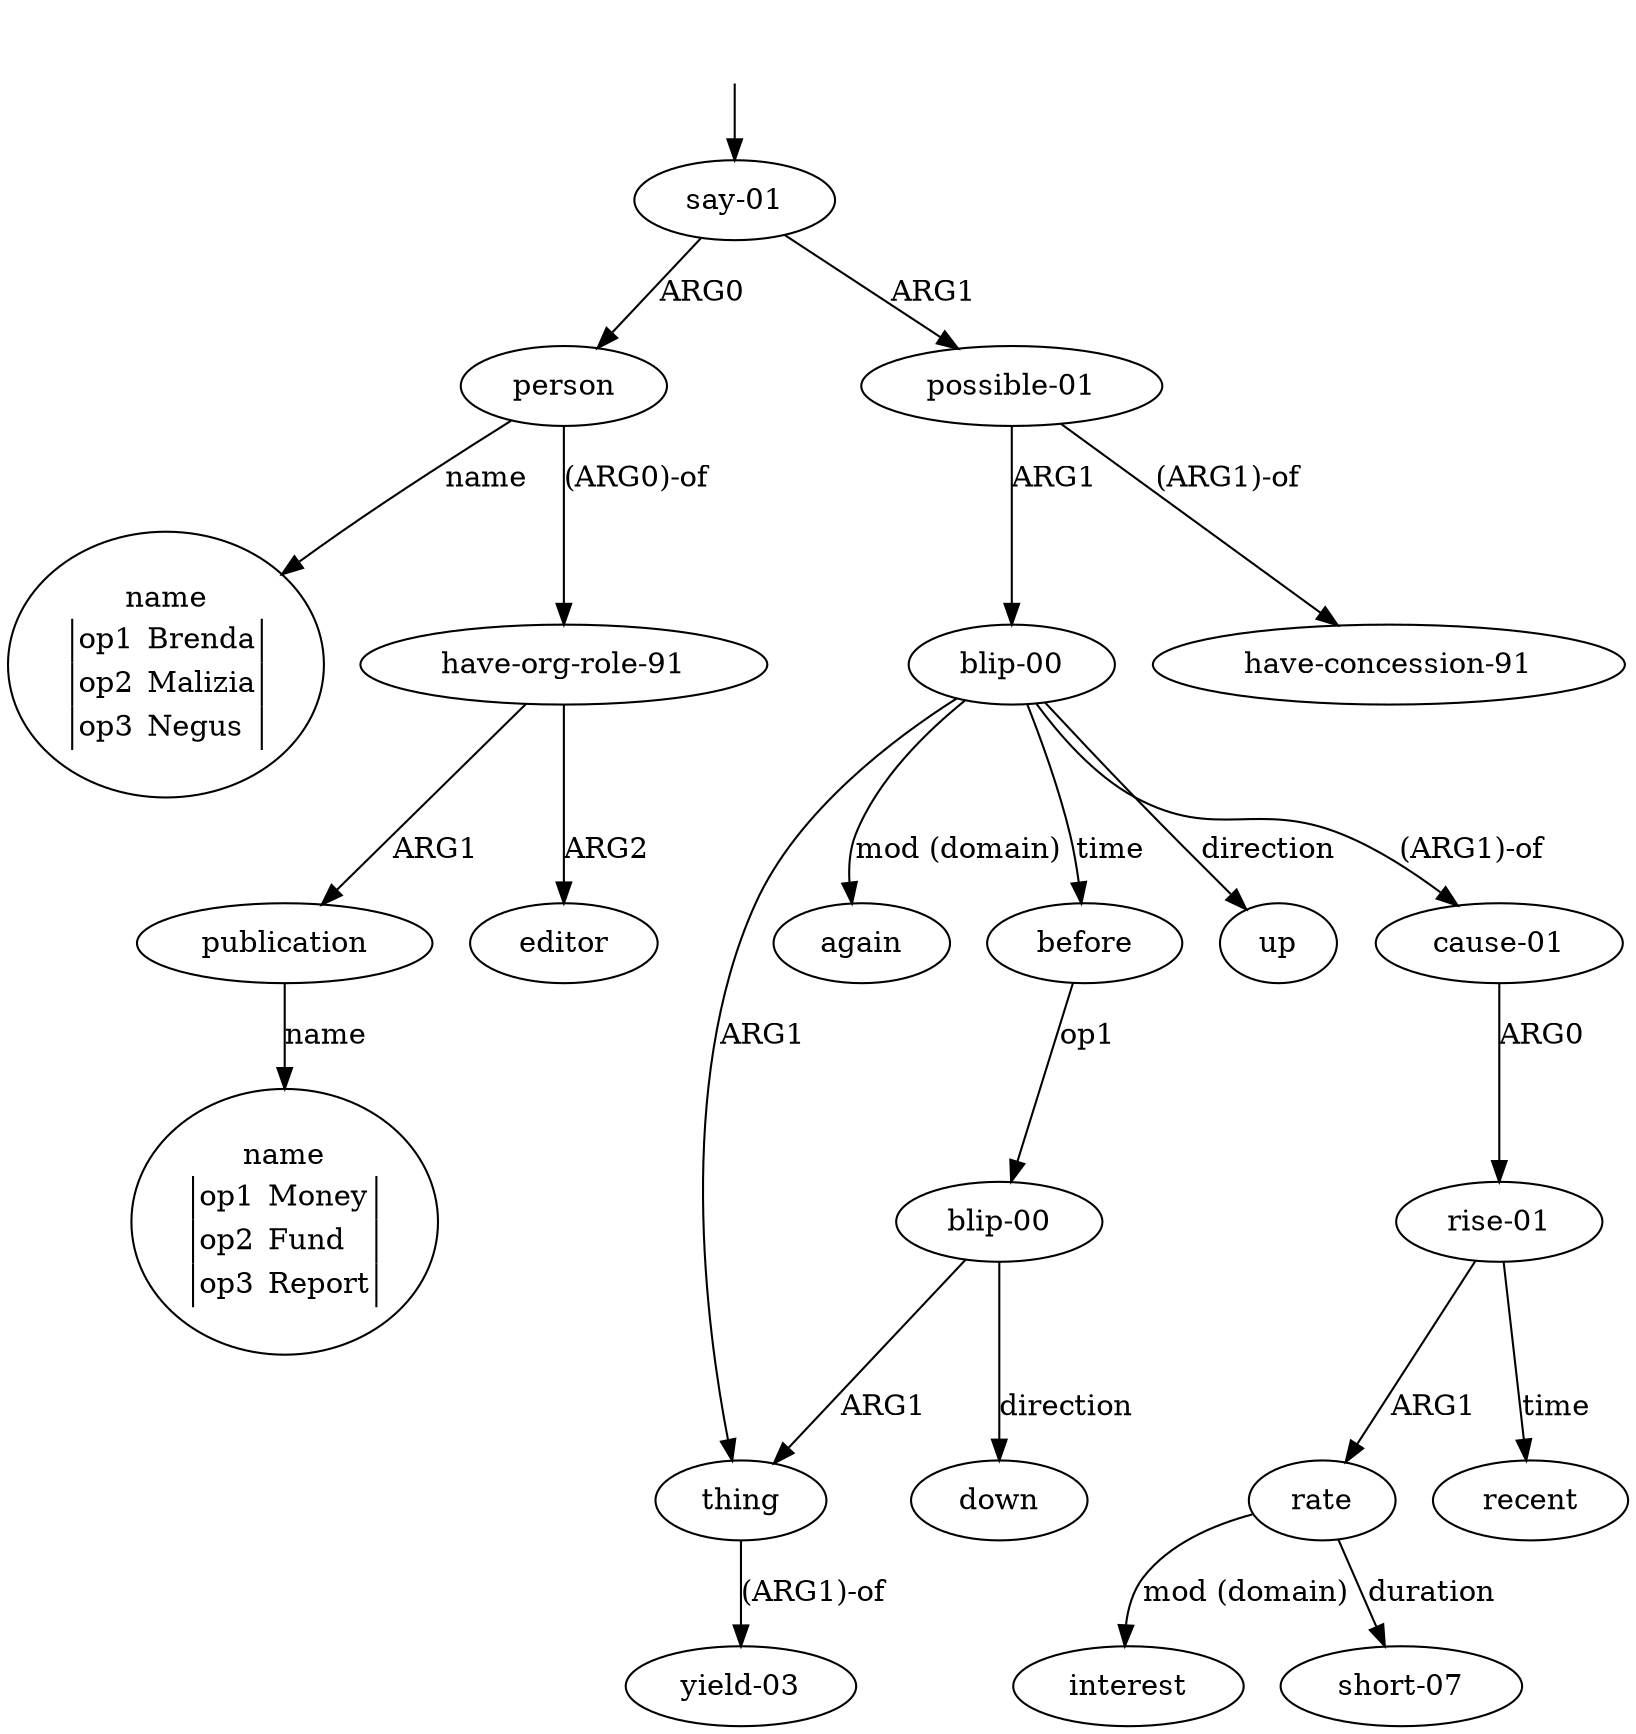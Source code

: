 digraph "20004008" {
  top [ style=invis ];
  top -> 0;
  0 [ label=<<table align="center" border="0" cellspacing="0"><tr><td colspan="2">say-01</td></tr></table>> ];
  1 [ label=<<table align="center" border="0" cellspacing="0"><tr><td colspan="2">person</td></tr></table>> ];
  2 [ label=<<table align="center" border="0" cellspacing="0"><tr><td colspan="2">name</td></tr><tr><td sides="l" border="1" align="left">op1</td><td sides="r" border="1" align="left">Brenda</td></tr><tr><td sides="l" border="1" align="left">op2</td><td sides="r" border="1" align="left">Malizia</td></tr><tr><td sides="l" border="1" align="left">op3</td><td sides="r" border="1" align="left">Negus</td></tr></table>> ];
  3 [ label=<<table align="center" border="0" cellspacing="0"><tr><td colspan="2">have-org-role-91</td></tr></table>> ];
  4 [ label=<<table align="center" border="0" cellspacing="0"><tr><td colspan="2">publication</td></tr></table>> ];
  5 [ label=<<table align="center" border="0" cellspacing="0"><tr><td colspan="2">name</td></tr><tr><td sides="l" border="1" align="left">op1</td><td sides="r" border="1" align="left">Money</td></tr><tr><td sides="l" border="1" align="left">op2</td><td sides="r" border="1" align="left">Fund</td></tr><tr><td sides="l" border="1" align="left">op3</td><td sides="r" border="1" align="left">Report</td></tr></table>> ];
  6 [ label=<<table align="center" border="0" cellspacing="0"><tr><td colspan="2">editor</td></tr></table>> ];
  7 [ label=<<table align="center" border="0" cellspacing="0"><tr><td colspan="2">possible-01</td></tr></table>> ];
  8 [ label=<<table align="center" border="0" cellspacing="0"><tr><td colspan="2">blip-00</td></tr></table>> ];
  9 [ label=<<table align="center" border="0" cellspacing="0"><tr><td colspan="2">thing</td></tr></table>> ];
  10 [ label=<<table align="center" border="0" cellspacing="0"><tr><td colspan="2">yield-03</td></tr></table>> ];
  11 [ label=<<table align="center" border="0" cellspacing="0"><tr><td colspan="2">again</td></tr></table>> ];
  12 [ label=<<table align="center" border="0" cellspacing="0"><tr><td colspan="2">before</td></tr></table>> ];
  13 [ label=<<table align="center" border="0" cellspacing="0"><tr><td colspan="2">blip-00</td></tr></table>> ];
  14 [ label=<<table align="center" border="0" cellspacing="0"><tr><td colspan="2">down</td></tr></table>> ];
  15 [ label=<<table align="center" border="0" cellspacing="0"><tr><td colspan="2">up</td></tr></table>> ];
  16 [ label=<<table align="center" border="0" cellspacing="0"><tr><td colspan="2">cause-01</td></tr></table>> ];
  17 [ label=<<table align="center" border="0" cellspacing="0"><tr><td colspan="2">rise-01</td></tr></table>> ];
  18 [ label=<<table align="center" border="0" cellspacing="0"><tr><td colspan="2">rate</td></tr></table>> ];
  19 [ label=<<table align="center" border="0" cellspacing="0"><tr><td colspan="2">interest</td></tr></table>> ];
  20 [ label=<<table align="center" border="0" cellspacing="0"><tr><td colspan="2">short-07</td></tr></table>> ];
  21 [ label=<<table align="center" border="0" cellspacing="0"><tr><td colspan="2">recent</td></tr></table>> ];
  22 [ label=<<table align="center" border="0" cellspacing="0"><tr><td colspan="2">have-concession-91</td></tr></table>> ];
  3 -> 6 [ label="ARG2" ];
  12 -> 13 [ label="op1" ];
  0 -> 1 [ label="ARG0" ];
  8 -> 11 [ label="mod (domain)" ];
  9 -> 10 [ label="(ARG1)-of" ];
  17 -> 21 [ label="time" ];
  0 -> 7 [ label="ARG1" ];
  1 -> 2 [ label="name" ];
  7 -> 8 [ label="ARG1" ];
  1 -> 3 [ label="(ARG0)-of" ];
  18 -> 19 [ label="mod (domain)" ];
  16 -> 17 [ label="ARG0" ];
  18 -> 20 [ label="duration" ];
  17 -> 18 [ label="ARG1" ];
  7 -> 22 [ label="(ARG1)-of" ];
  8 -> 15 [ label="direction" ];
  3 -> 4 [ label="ARG1" ];
  4 -> 5 [ label="name" ];
  8 -> 9 [ label="ARG1" ];
  8 -> 16 [ label="(ARG1)-of" ];
  13 -> 14 [ label="direction" ];
  13 -> 9 [ label="ARG1" ];
  8 -> 12 [ label="time" ];
}

